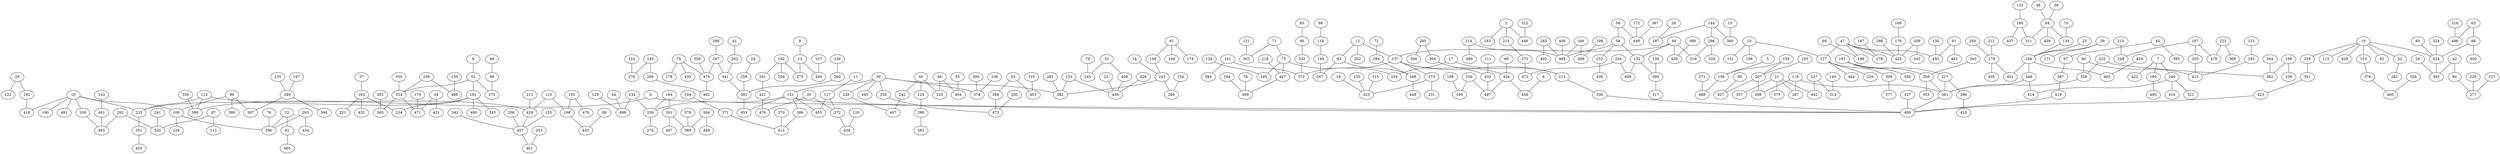 graph {
  0;
  2;
  5;
  6;
  7;
  8;
  9;
  10;
  11;
  12;
  13;
  14;
  15;
  16;
  17;
  18;
  19;
  20;
  21;
  22;
  23;
  24;
  25;
  26;
  28;
  29;
  30;
  32;
  33;
  37;
  38;
  39;
  40;
  41;
  42;
  44;
  45;
  46;
  47;
  48;
  49;
  52;
  53;
  54;
  55;
  56;
  58;
  60;
  61;
  63;
  64;
  66;
  67;
  68;
  69;
  70;
  71;
  72;
  73;
  75;
  76;
  78;
  79;
  80;
  81;
  82;
  84;
  85;
  88;
  89;
  90;
  91;
  92;
  95;
  96;
  97;
  98;
  99;
  100;
  102;
  103;
  105;
  106;
  107;
  108;
  110;
  111;
  112;
  113;
  115;
  117;
  118;
  119;
  120;
  121;
  122;
  123;
  124;
  125;
  127;
  128;
  129;
  130;
  131;
  132;
  134;
  135;
  137;
  138;
  139;
  140;
  143;
  144;
  145;
  147;
  148;
  149;
  150;
  151;
  152;
  153;
  154;
  155;
  156;
  159;
  160;
  161;
  163;
  164;
  165;
  166;
  167;
  168;
  169;
  171;
  172;
  173;
  174;
  175;
  176;
  178;
  180;
  182;
  183;
  184;
  185;
  186;
  187;
  188;
  190;
  191;
  192;
  193;
  194;
  195;
  196;
  197;
  198;
  199;
  200;
  201;
  202;
  203;
  204;
  205;
  207;
  208;
  209;
  210;
  211;
  212;
  213;
  214;
  215;
  217;
  218;
  220;
  221;
  222;
  224;
  225;
  226;
  227;
  228;
  229;
  230;
  231;
  233;
  234;
  235;
  236;
  237;
  238;
  239;
  240;
  241;
  242;
  243;
  244;
  245;
  248;
  250;
  252;
  253;
  254;
  256;
  258;
  259;
  260;
  261;
  262;
  263;
  264;
  266;
  267;
  269;
  270;
  271;
  272;
  273;
  274;
  275;
  276;
  277;
  278;
  279;
  280;
  281;
  282;
  283;
  286;
  287;
  288;
  289;
  290;
  292;
  294;
  295;
  296;
  297;
  298;
  299;
  300;
  301;
  302;
  303;
  304;
  308;
  309;
  310;
  311;
  312;
  313;
  315;
  316;
  317;
  319;
  320;
  321;
  323;
  324;
  325;
  326;
  327;
  329;
  330;
  332;
  334;
  336;
  337;
  338;
  341;
  342;
  343;
  345;
  346;
  348;
  349;
  350;
  351;
  353;
  356;
  358;
  359;
  360;
  362;
  364;
  365;
  367;
  368;
  369;
  371;
  372;
  373;
  374;
  375;
  376;
  377;
  378;
  380;
  381;
  382;
  383;
  384;
  385;
  386;
  387;
  388;
  389;
  390;
  392;
  393;
  394;
  396;
  397;
  398;
  399;
  400;
  401;
  402;
  403;
  404;
  405;
  406;
  407;
  408;
  409;
  410;
  412;
  413;
  414;
  416;
  418;
  419;
  420;
  421;
  422;
  423;
  424;
  425;
  426;
  427;
  428;
  429;
  430;
  431;
  432;
  433;
  434;
  435;
  436;
  437;
  438;
  439;
  440;
  442;
  444;
  445;
  446;
  447;
  448;
  449;
  450;
  451;
  452;
  453;
  454;
  455;
  456;
  457;
  458;
  459;
  460;
  461;
  463;
  465;
  467;
  468;
  469;
  471;
  472;
  473;
  474;
  476;
  478;
  479;
  480;
  481;
  482;
  483;
  485;
  486;
  487;
  488;
  489;
  490;
  492;
  496;
  498;
  499;
  0 -- 490;
  0 -- 399;
  2 -- 215;
  2 -- 183;
  2 -- 446;
  5 -- 196;
  6 -- 458;
  7 -- 240;
  7 -- 180;
  7 -- 422;
  8 -- 52;
  9 -- 13;
  10 -- 151;
  10 -- 108;
  10 -- 127;
  11 -- 117;
  12 -- 82;
  12 -- 137;
  12 -- 202;
  13 -- 275;
  13 -- 440;
  14 -- 243;
  15 -- 360;
  16 -- 481;
  16 -- 418;
  16 -- 100;
  16 -- 233;
  16 -- 106;
  16 -- 190;
  17 -- 213;
  17 -- 254;
  18 -- 323;
  19 -- 32;
  19 -- 115;
  19 -- 324;
  19 -- 103;
  19 -- 92;
  19 -- 428;
  19 -- 239;
  20 -- 272;
  20 -- 476;
  21 -- 337;
  21 -- 373;
  21 -- 442;
  21 -- 287;
  22 -- 81;
  22 -- 290;
  23 -- 439;
  24 -- 259;
  25 -- 184;
  26 -- 393;
  28 -- 197;
  29 -- 182;
  29 -- 122;
  30 -- 256;
  30 -- 131;
  30 -- 228;
  30 -- 374;
  30 -- 445;
  30 -- 382;
  32 -- 282;
  33 -- 245;
  33 -- 408;
  37 -- 163;
  38 -- 64;
  39 -- 184;
  39 -- 171;
  40 -- 242;
  40 -- 325;
  40 -- 125;
  41 -- 262;
  42 -- 84;
  42 -- 393;
  44 -- 498;
  45 -- 385;
  45 -- 67;
  46 -- 404;
  46 -- 325;
  47 -- 450;
  47 -- 278;
  47 -- 198;
  47 -- 425;
  47 -- 127;
  48 -- 64;
  49 -- 98;
  52 -- 375;
  52 -- 334;
  52 -- 191;
  53 -- 403;
  53 -- 388;
  54 -- 471;
  54 -- 431;
  55 -- 404;
  56 -- 449;
  56 -- 58;
  58 -- 152;
  58 -- 488;
  58 -- 252;
  60 -- 324;
  61 -- 148;
  61 -- 169;
  61 -- 174;
  63 -- 496;
  63 -- 88;
  64 -- 311;
  64 -- 139;
  64 -- 459;
  66 -- 152;
  66 -- 137;
  66 -- 430;
  66 -- 319;
  67 -- 387;
  68 -- 454;
  69 -- 198;
  70 -- 139;
  71 -- 73;
  71 -- 302;
  72 -- 294;
  73 -- 165;
  73 -- 254;
  73 -- 447;
  75 -- 178;
  75 -- 435;
  75 -- 474;
  76 -- 290;
  78 -- 499;
  79 -- 245;
  80 -- 358;
  80 -- 413;
  81 -- 465;
  82 -- 368;
  82 -- 267;
  84 -- 277;
  85 -- 90;
  88 -- 400;
  88 -- 324;
  89 -- 118;
  90 -- 332;
  91 -- 450;
  91 -- 482;
  95 -- 427;
  96 -- 106;
  96 -- 380;
  96 -- 397;
  97 -- 320;
  97 -- 112;
  98 -- 375;
  99 -- 420;
  100 -- 483;
  102 -- 168;
  102 -- 479;
  103 -- 376;
  105 -- 207;
  106 -- 226;
  106 -- 290;
  107 -- 440;
  110 -- 168;
  110 -- 429;
  111 -- 433;
  113 -- 233;
  113 -- 429;
  113 -- 399;
  117 -- 272;
  117 -- 455;
  118 -- 149;
  119 -- 208;
  119 -- 381;
  119 -- 287;
  120 -- 438;
  121 -- 302;
  123 -- 185;
  124 -- 276;
  125 -- 286;
  127 -- 229;
  127 -- 444;
  127 -- 269;
  128 -- 165;
  129 -- 498;
  130 -- 450;
  131 -- 386;
  131 -- 453;
  131 -- 230;
  131 -- 455;
  131 -- 490;
  132 -- 160;
  134 -- 498;
  134 -- 230;
  135 -- 323;
  137 -- 372;
  137 -- 213;
  137 -- 454;
  137 -- 173;
  138 -- 289;
  139 -- 184;
  140 -- 313;
  143 -- 401;
  144 -- 197;
  144 -- 296;
  144 -- 360;
  145 -- 276;
  145 -- 266;
  147 -- 278;
  148 -- 243;
  149 -- 267;
  150 -- 486;
  152 -- 289;
  152 -- 409;
  153 -- 439;
  153 -- 382;
  154 -- 280;
  155 -- 457;
  156 -- 195;
  156 -- 487;
  159 -- 196;
  159 -- 207;
  160 -- 437;
  160 -- 311;
  161 -- 384;
  161 -- 372;
  163 -- 432;
  163 -- 234;
  163 -- 221;
  164 -- 230;
  164 -- 201;
  166 -- 176;
  167 -- 248;
  167 -- 205;
  167 -- 478;
  168 -- 420;
  172 -- 449;
  173 -- 323;
  173 -- 231;
  175 -- 471;
  176 -- 425;
  180 -- 485;
  182 -- 418;
  184 -- 451;
  184 -- 348;
  184 -- 463;
  185 -- 413;
  186 -- 338;
  186 -- 362;
  187 -- 349;
  188 -- 195;
  191 -- 480;
  191 -- 343;
  191 -- 233;
  191 -- 234;
  192 -- 275;
  192 -- 261;
  192 -- 299;
  193 -- 309;
  193 -- 456;
  193 -- 217;
  194 -- 499;
  196 -- 468;
  199 -- 398;
  200 -- 473;
  201 -- 467;
  201 -- 389;
  203 -- 290;
  203 -- 434;
  204 -- 472;
  204 -- 409;
  205 -- 413;
  207 -- 208;
  207 -- 427;
  209 -- 425;
  209 -- 345;
  210 -- 248;
  211 -- 429;
  212 -- 279;
  213 -- 336;
  214 -- 488;
  214 -- 489;
  215 -- 273;
  217 -- 396;
  217 -- 381;
  218 -- 447;
  220 -- 277;
  222 -- 369;
  222 -- 478;
  224 -- 324;
  225 -- 358;
  225 -- 362;
  227 -- 313;
  227 -- 442;
  228 -- 407;
  230 -- 274;
  233 -- 351;
  235 -- 349;
  236 -- 260;
  237 -- 277;
  238 -- 374;
  239 -- 301;
  240 -- 416;
  240 -- 321;
  240 -- 414;
  241 -- 320;
  242 -- 407;
  243 -- 280;
  243 -- 382;
  244 -- 371;
  250 -- 279;
  252 -- 436;
  253 -- 461;
  256 -- 473;
  258 -- 486;
  258 -- 334;
  259 -- 392;
  260 -- 392;
  261 -- 421;
  262 -- 341;
  263 -- 269;
  264 -- 362;
  266 -- 492;
  269 -- 353;
  269 -- 381;
  270 -- 412;
  271 -- 468;
  272 -- 438;
  273 -- 472;
  279 -- 451;
  279 -- 405;
  281 -- 382;
  283 -- 402;
  283 -- 488;
  286 -- 383;
  288 -- 297;
  289 -- 317;
  292 -- 320;
  292 -- 483;
  294 -- 368;
  295 -- 308;
  295 -- 364;
  296 -- 329;
  296 -- 319;
  297 -- 341;
  297 -- 474;
  298 -- 425;
  300 -- 374;
  301 -- 423;
  303 -- 365;
  304 -- 389;
  304 -- 469;
  309 -- 377;
  310 -- 403;
  312 -- 446;
  315 -- 323;
  316 -- 496;
  324 -- 393;
  326 -- 460;
  327 -- 490;
  330 -- 334;
  332 -- 372;
  334 -- 471;
  334 -- 365;
  336 -- 490;
  341 -- 392;
  342 -- 457;
  346 -- 488;
  346 -- 398;
  348 -- 381;
  348 -- 414;
  349 -- 394;
  349 -- 397;
  350 -- 399;
  351 -- 452;
  356 -- 457;
  358 -- 381;
  359 -- 474;
  364 -- 433;
  367 -- 449;
  368 -- 448;
  371 -- 412;
  376 -- 460;
  378 -- 389;
  381 -- 490;
  386 -- 412;
  387 -- 419;
  388 -- 473;
  390 -- 430;
  392 -- 453;
  396 -- 410;
  401 -- 483;
  406 -- 488;
  408 -- 439;
  419 -- 490;
  421 -- 476;
  423 -- 490;
  424 -- 463;
  426 -- 439;
  429 -- 457;
  433 -- 487;
  447 -- 499;
  454 -- 487;
  454 -- 458;
  457 -- 461;
  474 -- 492;
}